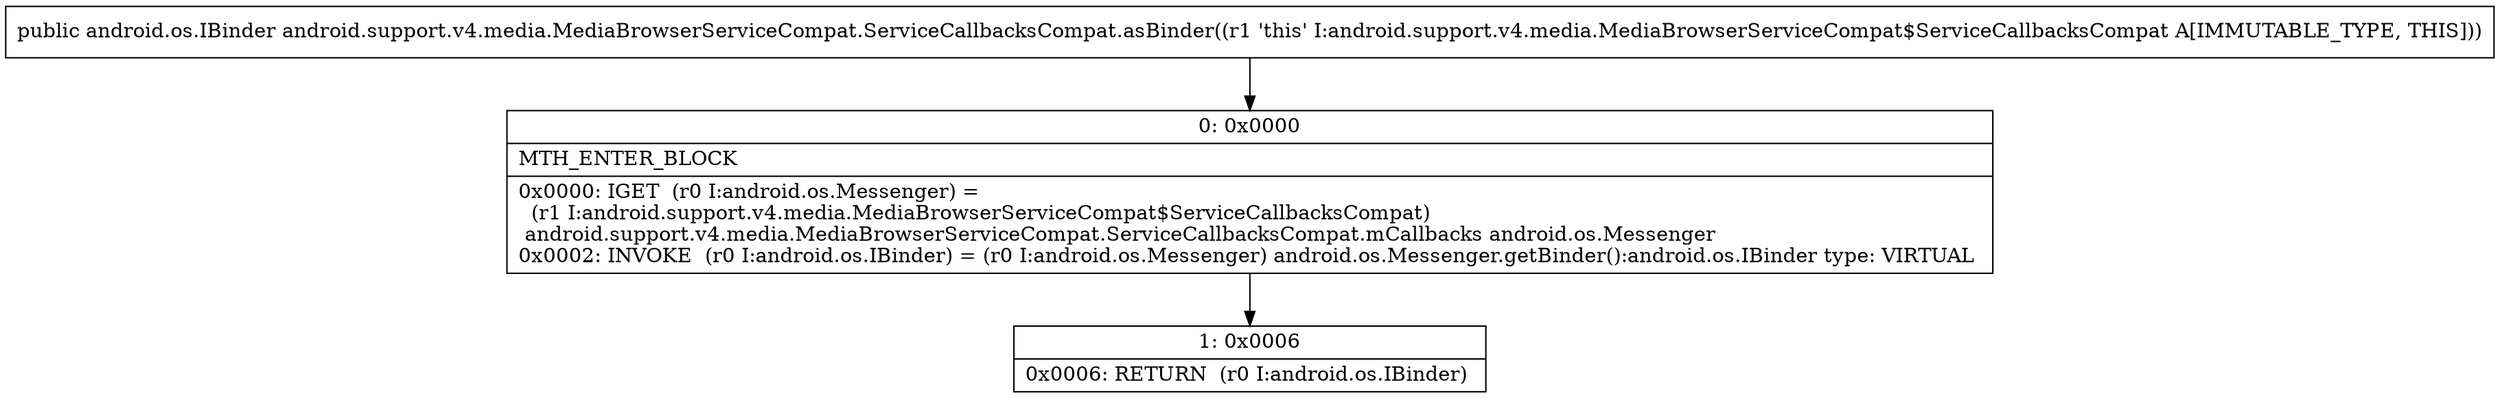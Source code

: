 digraph "CFG forandroid.support.v4.media.MediaBrowserServiceCompat.ServiceCallbacksCompat.asBinder()Landroid\/os\/IBinder;" {
Node_0 [shape=record,label="{0\:\ 0x0000|MTH_ENTER_BLOCK\l|0x0000: IGET  (r0 I:android.os.Messenger) = \l  (r1 I:android.support.v4.media.MediaBrowserServiceCompat$ServiceCallbacksCompat)\l android.support.v4.media.MediaBrowserServiceCompat.ServiceCallbacksCompat.mCallbacks android.os.Messenger \l0x0002: INVOKE  (r0 I:android.os.IBinder) = (r0 I:android.os.Messenger) android.os.Messenger.getBinder():android.os.IBinder type: VIRTUAL \l}"];
Node_1 [shape=record,label="{1\:\ 0x0006|0x0006: RETURN  (r0 I:android.os.IBinder) \l}"];
MethodNode[shape=record,label="{public android.os.IBinder android.support.v4.media.MediaBrowserServiceCompat.ServiceCallbacksCompat.asBinder((r1 'this' I:android.support.v4.media.MediaBrowserServiceCompat$ServiceCallbacksCompat A[IMMUTABLE_TYPE, THIS])) }"];
MethodNode -> Node_0;
Node_0 -> Node_1;
}

